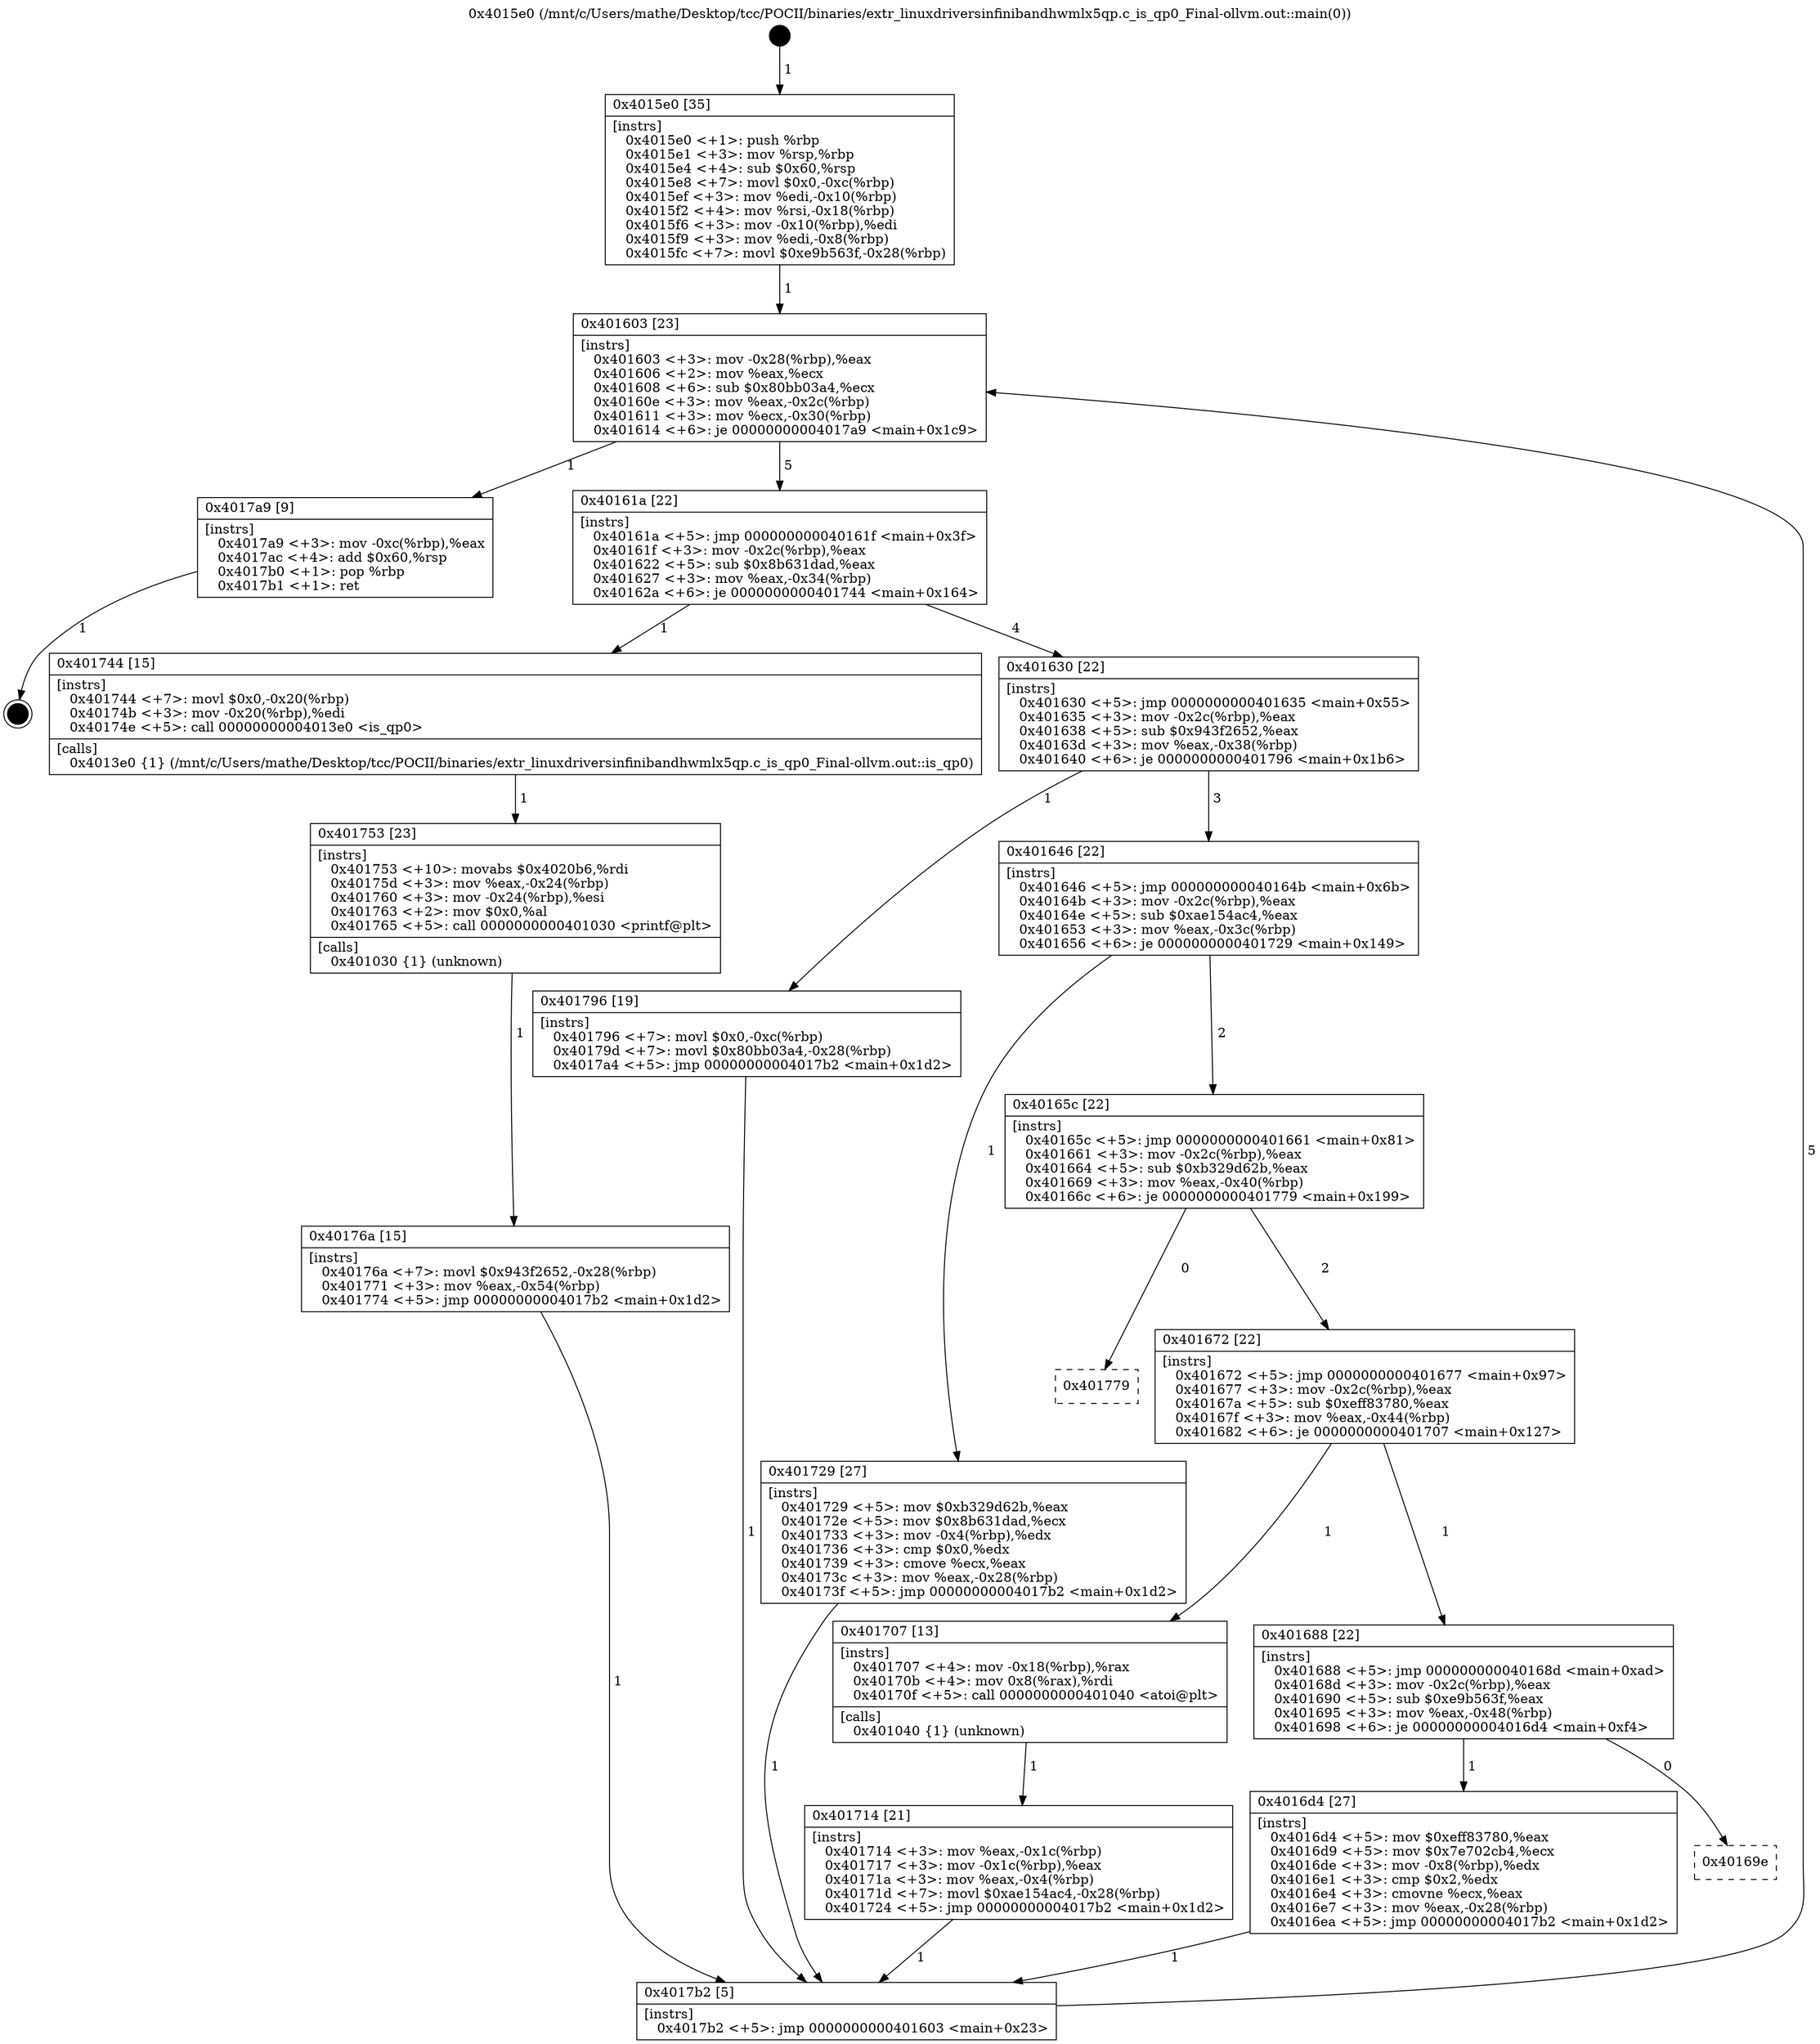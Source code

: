 digraph "0x4015e0" {
  label = "0x4015e0 (/mnt/c/Users/mathe/Desktop/tcc/POCII/binaries/extr_linuxdriversinfinibandhwmlx5qp.c_is_qp0_Final-ollvm.out::main(0))"
  labelloc = "t"
  node[shape=record]

  Entry [label="",width=0.3,height=0.3,shape=circle,fillcolor=black,style=filled]
  "0x401603" [label="{
     0x401603 [23]\l
     | [instrs]\l
     &nbsp;&nbsp;0x401603 \<+3\>: mov -0x28(%rbp),%eax\l
     &nbsp;&nbsp;0x401606 \<+2\>: mov %eax,%ecx\l
     &nbsp;&nbsp;0x401608 \<+6\>: sub $0x80bb03a4,%ecx\l
     &nbsp;&nbsp;0x40160e \<+3\>: mov %eax,-0x2c(%rbp)\l
     &nbsp;&nbsp;0x401611 \<+3\>: mov %ecx,-0x30(%rbp)\l
     &nbsp;&nbsp;0x401614 \<+6\>: je 00000000004017a9 \<main+0x1c9\>\l
  }"]
  "0x4017a9" [label="{
     0x4017a9 [9]\l
     | [instrs]\l
     &nbsp;&nbsp;0x4017a9 \<+3\>: mov -0xc(%rbp),%eax\l
     &nbsp;&nbsp;0x4017ac \<+4\>: add $0x60,%rsp\l
     &nbsp;&nbsp;0x4017b0 \<+1\>: pop %rbp\l
     &nbsp;&nbsp;0x4017b1 \<+1\>: ret\l
  }"]
  "0x40161a" [label="{
     0x40161a [22]\l
     | [instrs]\l
     &nbsp;&nbsp;0x40161a \<+5\>: jmp 000000000040161f \<main+0x3f\>\l
     &nbsp;&nbsp;0x40161f \<+3\>: mov -0x2c(%rbp),%eax\l
     &nbsp;&nbsp;0x401622 \<+5\>: sub $0x8b631dad,%eax\l
     &nbsp;&nbsp;0x401627 \<+3\>: mov %eax,-0x34(%rbp)\l
     &nbsp;&nbsp;0x40162a \<+6\>: je 0000000000401744 \<main+0x164\>\l
  }"]
  Exit [label="",width=0.3,height=0.3,shape=circle,fillcolor=black,style=filled,peripheries=2]
  "0x401744" [label="{
     0x401744 [15]\l
     | [instrs]\l
     &nbsp;&nbsp;0x401744 \<+7\>: movl $0x0,-0x20(%rbp)\l
     &nbsp;&nbsp;0x40174b \<+3\>: mov -0x20(%rbp),%edi\l
     &nbsp;&nbsp;0x40174e \<+5\>: call 00000000004013e0 \<is_qp0\>\l
     | [calls]\l
     &nbsp;&nbsp;0x4013e0 \{1\} (/mnt/c/Users/mathe/Desktop/tcc/POCII/binaries/extr_linuxdriversinfinibandhwmlx5qp.c_is_qp0_Final-ollvm.out::is_qp0)\l
  }"]
  "0x401630" [label="{
     0x401630 [22]\l
     | [instrs]\l
     &nbsp;&nbsp;0x401630 \<+5\>: jmp 0000000000401635 \<main+0x55\>\l
     &nbsp;&nbsp;0x401635 \<+3\>: mov -0x2c(%rbp),%eax\l
     &nbsp;&nbsp;0x401638 \<+5\>: sub $0x943f2652,%eax\l
     &nbsp;&nbsp;0x40163d \<+3\>: mov %eax,-0x38(%rbp)\l
     &nbsp;&nbsp;0x401640 \<+6\>: je 0000000000401796 \<main+0x1b6\>\l
  }"]
  "0x40176a" [label="{
     0x40176a [15]\l
     | [instrs]\l
     &nbsp;&nbsp;0x40176a \<+7\>: movl $0x943f2652,-0x28(%rbp)\l
     &nbsp;&nbsp;0x401771 \<+3\>: mov %eax,-0x54(%rbp)\l
     &nbsp;&nbsp;0x401774 \<+5\>: jmp 00000000004017b2 \<main+0x1d2\>\l
  }"]
  "0x401796" [label="{
     0x401796 [19]\l
     | [instrs]\l
     &nbsp;&nbsp;0x401796 \<+7\>: movl $0x0,-0xc(%rbp)\l
     &nbsp;&nbsp;0x40179d \<+7\>: movl $0x80bb03a4,-0x28(%rbp)\l
     &nbsp;&nbsp;0x4017a4 \<+5\>: jmp 00000000004017b2 \<main+0x1d2\>\l
  }"]
  "0x401646" [label="{
     0x401646 [22]\l
     | [instrs]\l
     &nbsp;&nbsp;0x401646 \<+5\>: jmp 000000000040164b \<main+0x6b\>\l
     &nbsp;&nbsp;0x40164b \<+3\>: mov -0x2c(%rbp),%eax\l
     &nbsp;&nbsp;0x40164e \<+5\>: sub $0xae154ac4,%eax\l
     &nbsp;&nbsp;0x401653 \<+3\>: mov %eax,-0x3c(%rbp)\l
     &nbsp;&nbsp;0x401656 \<+6\>: je 0000000000401729 \<main+0x149\>\l
  }"]
  "0x401753" [label="{
     0x401753 [23]\l
     | [instrs]\l
     &nbsp;&nbsp;0x401753 \<+10\>: movabs $0x4020b6,%rdi\l
     &nbsp;&nbsp;0x40175d \<+3\>: mov %eax,-0x24(%rbp)\l
     &nbsp;&nbsp;0x401760 \<+3\>: mov -0x24(%rbp),%esi\l
     &nbsp;&nbsp;0x401763 \<+2\>: mov $0x0,%al\l
     &nbsp;&nbsp;0x401765 \<+5\>: call 0000000000401030 \<printf@plt\>\l
     | [calls]\l
     &nbsp;&nbsp;0x401030 \{1\} (unknown)\l
  }"]
  "0x401729" [label="{
     0x401729 [27]\l
     | [instrs]\l
     &nbsp;&nbsp;0x401729 \<+5\>: mov $0xb329d62b,%eax\l
     &nbsp;&nbsp;0x40172e \<+5\>: mov $0x8b631dad,%ecx\l
     &nbsp;&nbsp;0x401733 \<+3\>: mov -0x4(%rbp),%edx\l
     &nbsp;&nbsp;0x401736 \<+3\>: cmp $0x0,%edx\l
     &nbsp;&nbsp;0x401739 \<+3\>: cmove %ecx,%eax\l
     &nbsp;&nbsp;0x40173c \<+3\>: mov %eax,-0x28(%rbp)\l
     &nbsp;&nbsp;0x40173f \<+5\>: jmp 00000000004017b2 \<main+0x1d2\>\l
  }"]
  "0x40165c" [label="{
     0x40165c [22]\l
     | [instrs]\l
     &nbsp;&nbsp;0x40165c \<+5\>: jmp 0000000000401661 \<main+0x81\>\l
     &nbsp;&nbsp;0x401661 \<+3\>: mov -0x2c(%rbp),%eax\l
     &nbsp;&nbsp;0x401664 \<+5\>: sub $0xb329d62b,%eax\l
     &nbsp;&nbsp;0x401669 \<+3\>: mov %eax,-0x40(%rbp)\l
     &nbsp;&nbsp;0x40166c \<+6\>: je 0000000000401779 \<main+0x199\>\l
  }"]
  "0x401714" [label="{
     0x401714 [21]\l
     | [instrs]\l
     &nbsp;&nbsp;0x401714 \<+3\>: mov %eax,-0x1c(%rbp)\l
     &nbsp;&nbsp;0x401717 \<+3\>: mov -0x1c(%rbp),%eax\l
     &nbsp;&nbsp;0x40171a \<+3\>: mov %eax,-0x4(%rbp)\l
     &nbsp;&nbsp;0x40171d \<+7\>: movl $0xae154ac4,-0x28(%rbp)\l
     &nbsp;&nbsp;0x401724 \<+5\>: jmp 00000000004017b2 \<main+0x1d2\>\l
  }"]
  "0x401779" [label="{
     0x401779\l
  }", style=dashed]
  "0x401672" [label="{
     0x401672 [22]\l
     | [instrs]\l
     &nbsp;&nbsp;0x401672 \<+5\>: jmp 0000000000401677 \<main+0x97\>\l
     &nbsp;&nbsp;0x401677 \<+3\>: mov -0x2c(%rbp),%eax\l
     &nbsp;&nbsp;0x40167a \<+5\>: sub $0xeff83780,%eax\l
     &nbsp;&nbsp;0x40167f \<+3\>: mov %eax,-0x44(%rbp)\l
     &nbsp;&nbsp;0x401682 \<+6\>: je 0000000000401707 \<main+0x127\>\l
  }"]
  "0x4015e0" [label="{
     0x4015e0 [35]\l
     | [instrs]\l
     &nbsp;&nbsp;0x4015e0 \<+1\>: push %rbp\l
     &nbsp;&nbsp;0x4015e1 \<+3\>: mov %rsp,%rbp\l
     &nbsp;&nbsp;0x4015e4 \<+4\>: sub $0x60,%rsp\l
     &nbsp;&nbsp;0x4015e8 \<+7\>: movl $0x0,-0xc(%rbp)\l
     &nbsp;&nbsp;0x4015ef \<+3\>: mov %edi,-0x10(%rbp)\l
     &nbsp;&nbsp;0x4015f2 \<+4\>: mov %rsi,-0x18(%rbp)\l
     &nbsp;&nbsp;0x4015f6 \<+3\>: mov -0x10(%rbp),%edi\l
     &nbsp;&nbsp;0x4015f9 \<+3\>: mov %edi,-0x8(%rbp)\l
     &nbsp;&nbsp;0x4015fc \<+7\>: movl $0xe9b563f,-0x28(%rbp)\l
  }"]
  "0x401707" [label="{
     0x401707 [13]\l
     | [instrs]\l
     &nbsp;&nbsp;0x401707 \<+4\>: mov -0x18(%rbp),%rax\l
     &nbsp;&nbsp;0x40170b \<+4\>: mov 0x8(%rax),%rdi\l
     &nbsp;&nbsp;0x40170f \<+5\>: call 0000000000401040 \<atoi@plt\>\l
     | [calls]\l
     &nbsp;&nbsp;0x401040 \{1\} (unknown)\l
  }"]
  "0x401688" [label="{
     0x401688 [22]\l
     | [instrs]\l
     &nbsp;&nbsp;0x401688 \<+5\>: jmp 000000000040168d \<main+0xad\>\l
     &nbsp;&nbsp;0x40168d \<+3\>: mov -0x2c(%rbp),%eax\l
     &nbsp;&nbsp;0x401690 \<+5\>: sub $0xe9b563f,%eax\l
     &nbsp;&nbsp;0x401695 \<+3\>: mov %eax,-0x48(%rbp)\l
     &nbsp;&nbsp;0x401698 \<+6\>: je 00000000004016d4 \<main+0xf4\>\l
  }"]
  "0x4017b2" [label="{
     0x4017b2 [5]\l
     | [instrs]\l
     &nbsp;&nbsp;0x4017b2 \<+5\>: jmp 0000000000401603 \<main+0x23\>\l
  }"]
  "0x4016d4" [label="{
     0x4016d4 [27]\l
     | [instrs]\l
     &nbsp;&nbsp;0x4016d4 \<+5\>: mov $0xeff83780,%eax\l
     &nbsp;&nbsp;0x4016d9 \<+5\>: mov $0x7e702cb4,%ecx\l
     &nbsp;&nbsp;0x4016de \<+3\>: mov -0x8(%rbp),%edx\l
     &nbsp;&nbsp;0x4016e1 \<+3\>: cmp $0x2,%edx\l
     &nbsp;&nbsp;0x4016e4 \<+3\>: cmovne %ecx,%eax\l
     &nbsp;&nbsp;0x4016e7 \<+3\>: mov %eax,-0x28(%rbp)\l
     &nbsp;&nbsp;0x4016ea \<+5\>: jmp 00000000004017b2 \<main+0x1d2\>\l
  }"]
  "0x40169e" [label="{
     0x40169e\l
  }", style=dashed]
  Entry -> "0x4015e0" [label=" 1"]
  "0x401603" -> "0x4017a9" [label=" 1"]
  "0x401603" -> "0x40161a" [label=" 5"]
  "0x4017a9" -> Exit [label=" 1"]
  "0x40161a" -> "0x401744" [label=" 1"]
  "0x40161a" -> "0x401630" [label=" 4"]
  "0x401796" -> "0x4017b2" [label=" 1"]
  "0x401630" -> "0x401796" [label=" 1"]
  "0x401630" -> "0x401646" [label=" 3"]
  "0x40176a" -> "0x4017b2" [label=" 1"]
  "0x401646" -> "0x401729" [label=" 1"]
  "0x401646" -> "0x40165c" [label=" 2"]
  "0x401753" -> "0x40176a" [label=" 1"]
  "0x40165c" -> "0x401779" [label=" 0"]
  "0x40165c" -> "0x401672" [label=" 2"]
  "0x401744" -> "0x401753" [label=" 1"]
  "0x401672" -> "0x401707" [label=" 1"]
  "0x401672" -> "0x401688" [label=" 1"]
  "0x401729" -> "0x4017b2" [label=" 1"]
  "0x401688" -> "0x4016d4" [label=" 1"]
  "0x401688" -> "0x40169e" [label=" 0"]
  "0x4016d4" -> "0x4017b2" [label=" 1"]
  "0x4015e0" -> "0x401603" [label=" 1"]
  "0x4017b2" -> "0x401603" [label=" 5"]
  "0x401707" -> "0x401714" [label=" 1"]
  "0x401714" -> "0x4017b2" [label=" 1"]
}
